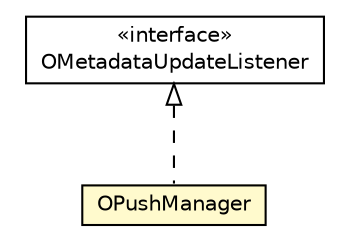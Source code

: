 #!/usr/local/bin/dot
#
# Class diagram 
# Generated by UMLGraph version R5_6-24-gf6e263 (http://www.umlgraph.org/)
#

digraph G {
	edge [fontname="Helvetica",fontsize=10,labelfontname="Helvetica",labelfontsize=10];
	node [fontname="Helvetica",fontsize=10,shape=plaintext];
	nodesep=0.25;
	ranksep=0.5;
	// com.orientechnologies.orient.core.db.OMetadataUpdateListener
	c5085086 [label=<<table title="com.orientechnologies.orient.core.db.OMetadataUpdateListener" border="0" cellborder="1" cellspacing="0" cellpadding="2" port="p" href="../core/db/OMetadataUpdateListener.html">
		<tr><td><table border="0" cellspacing="0" cellpadding="1">
<tr><td align="center" balign="center"> &#171;interface&#187; </td></tr>
<tr><td align="center" balign="center"> OMetadataUpdateListener </td></tr>
		</table></td></tr>
		</table>>, URL="../core/db/OMetadataUpdateListener.html", fontname="Helvetica", fontcolor="black", fontsize=10.0];
	// com.orientechnologies.orient.server.OPushManager
	c5086951 [label=<<table title="com.orientechnologies.orient.server.OPushManager" border="0" cellborder="1" cellspacing="0" cellpadding="2" port="p" bgcolor="lemonChiffon" href="./OPushManager.html">
		<tr><td><table border="0" cellspacing="0" cellpadding="1">
<tr><td align="center" balign="center"> OPushManager </td></tr>
		</table></td></tr>
		</table>>, URL="./OPushManager.html", fontname="Helvetica", fontcolor="black", fontsize=10.0];
	//com.orientechnologies.orient.server.OPushManager implements com.orientechnologies.orient.core.db.OMetadataUpdateListener
	c5085086:p -> c5086951:p [dir=back,arrowtail=empty,style=dashed];
}

